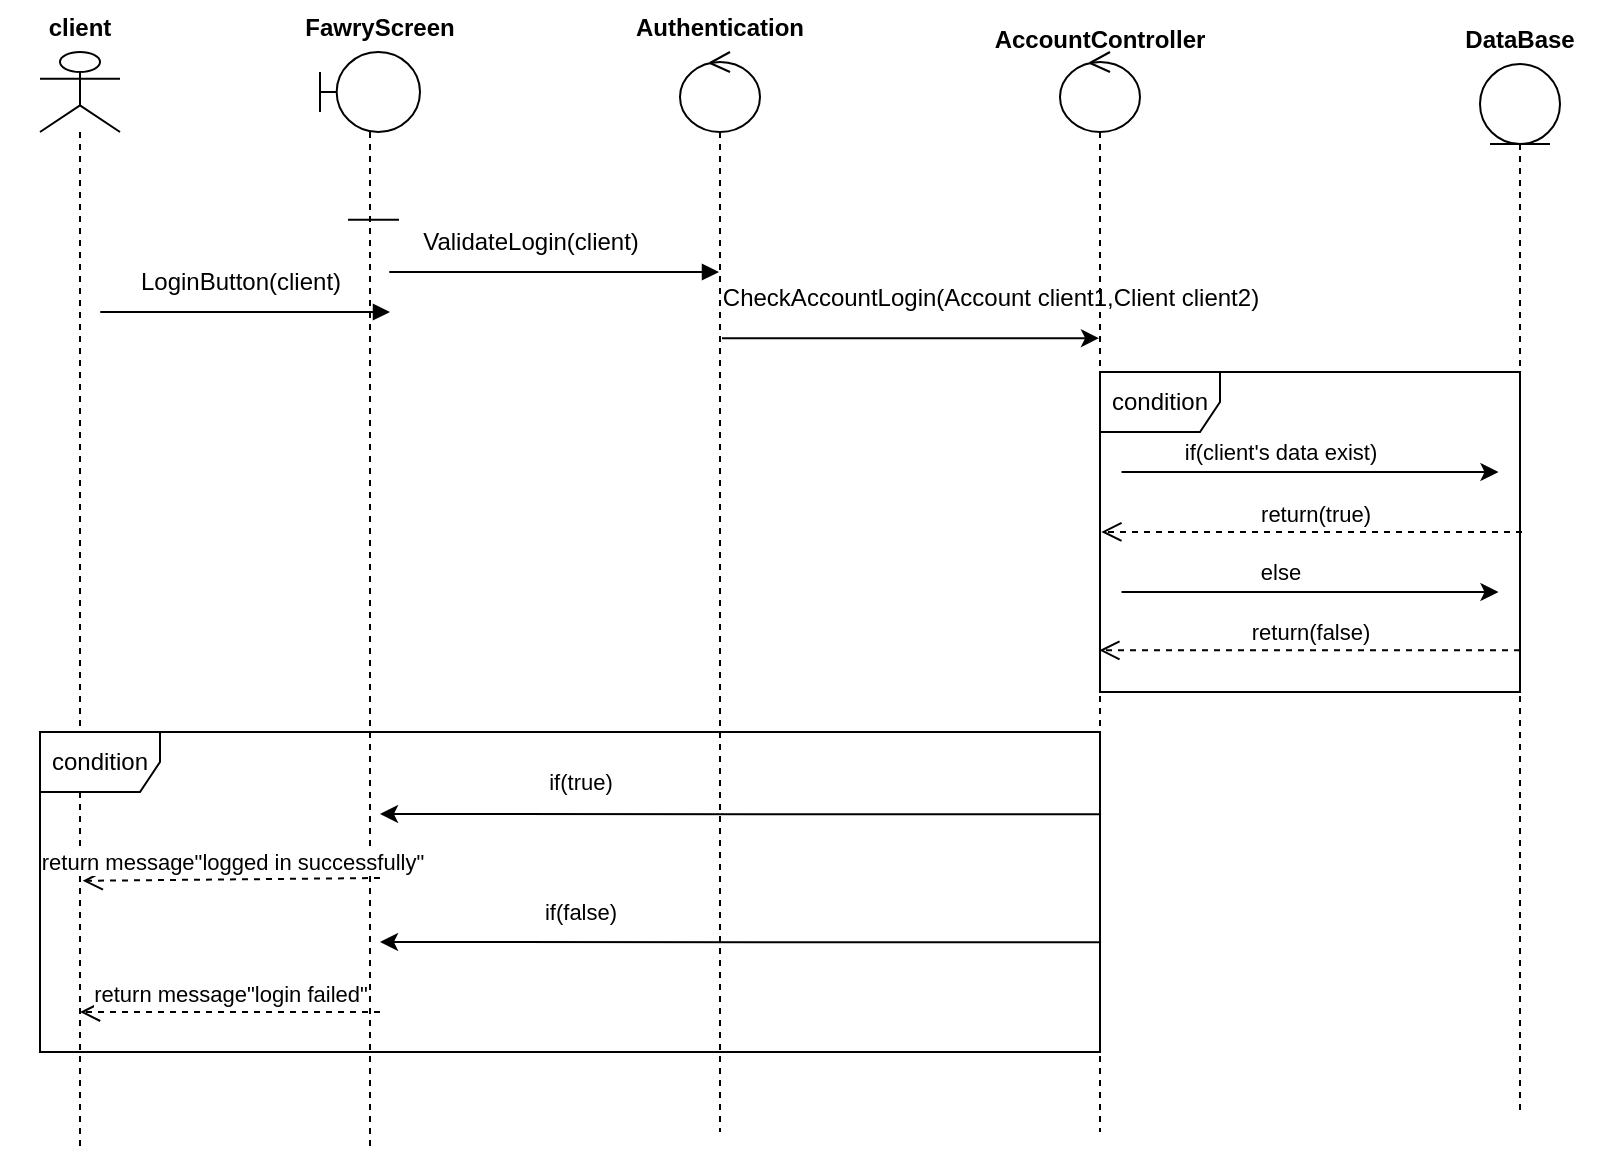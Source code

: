 <mxfile version="20.6.0" type="device"><diagram id="kgpKYQtTHZ0yAKxKKP6v" name="Page-1"><mxGraphModel dx="1643" dy="402" grid="1" gridSize="10" guides="1" tooltips="1" connect="1" arrows="1" fold="1" page="1" pageScale="1" pageWidth="850" pageHeight="1100" math="0" shadow="0"><root><mxCell id="0"/><mxCell id="1" parent="0"/><mxCell id="voy5HgjTP87YsNeDRMVe-30" value="" style="endArrow=classic;html=1;rounded=0;exitX=1.1;exitY=0.263;exitDx=0;exitDy=0;exitPerimeter=0;" parent="1" edge="1"><mxGeometry width="50" height="50" relative="1" as="geometry"><mxPoint x="351" y="223.08" as="sourcePoint"/><mxPoint x="539.5" y="223.08" as="targetPoint"/></mxGeometry></mxCell><mxCell id="voy5HgjTP87YsNeDRMVe-31" value="CheckAccountLogin(Account client1,Client client2)" style="text;html=1;align=center;verticalAlign=middle;resizable=0;points=[];autosize=1;strokeColor=none;fillColor=none;" parent="1" vertex="1"><mxGeometry x="340" y="188" width="290" height="30" as="geometry"/></mxCell><mxCell id="voy5HgjTP87YsNeDRMVe-32" value="" style="endArrow=none;html=1;rounded=0;entryX=-0.2;entryY=0.131;entryDx=0;entryDy=0;entryPerimeter=0;" parent="1" target="voy5HgjTP87YsNeDRMVe-25" edge="1"><mxGeometry width="50" height="50" relative="1" as="geometry"><mxPoint x="189.5" y="163.93" as="sourcePoint"/><mxPoint x="308" y="180.96" as="targetPoint"/><Array as="points"/></mxGeometry></mxCell><mxCell id="voy5HgjTP87YsNeDRMVe-33" value="" style="verticalAlign=bottom;endArrow=block;shadow=0;strokeWidth=1;" parent="1" edge="1"><mxGeometry relative="1" as="geometry"><mxPoint x="280" y="190" as="sourcePoint"/><mxPoint x="349.5" y="190" as="targetPoint"/><Array as="points"><mxPoint x="180" y="190"/></Array></mxGeometry></mxCell><mxCell id="voy5HgjTP87YsNeDRMVe-25" value="ValidateLogin(client)" style="text;html=1;align=center;verticalAlign=middle;resizable=0;points=[];autosize=1;strokeColor=none;fillColor=none;" parent="1" vertex="1"><mxGeometry x="190" y="160" width="130" height="30" as="geometry"/></mxCell><mxCell id="voy5HgjTP87YsNeDRMVe-18" value="LoginButton(client)" style="text;html=1;align=center;verticalAlign=middle;resizable=0;points=[];autosize=1;strokeColor=none;fillColor=none;" parent="1" vertex="1"><mxGeometry x="50" y="180" width="120" height="30" as="geometry"/></mxCell><mxCell id="voy5HgjTP87YsNeDRMVe-34" value="" style="verticalAlign=bottom;endArrow=block;shadow=0;strokeWidth=1;" parent="1" edge="1"><mxGeometry relative="1" as="geometry"><mxPoint x="130.5" y="210" as="sourcePoint"/><mxPoint x="185" y="210" as="targetPoint"/><Array as="points"><mxPoint x="35.5" y="210"/><mxPoint x="115.5" y="210"/></Array></mxGeometry></mxCell><mxCell id="E72-SlWIWdMfVYz1DR9e-1" value="" style="shape=umlLifeline;participant=umlActor;perimeter=lifelinePerimeter;whiteSpace=wrap;html=1;container=1;collapsible=0;recursiveResize=0;verticalAlign=top;spacingTop=36;outlineConnect=0;" vertex="1" parent="1"><mxGeometry x="10" y="80" width="40" height="550" as="geometry"/></mxCell><mxCell id="E72-SlWIWdMfVYz1DR9e-2" value="client" style="text;align=center;fontStyle=1;verticalAlign=middle;spacingLeft=3;spacingRight=3;strokeColor=none;rotatable=0;points=[[0,0.5],[1,0.5]];portConstraint=eastwest;" vertex="1" parent="1"><mxGeometry x="-10" y="54" width="80" height="26" as="geometry"/></mxCell><mxCell id="E72-SlWIWdMfVYz1DR9e-3" value="" style="shape=umlLifeline;participant=umlBoundary;perimeter=lifelinePerimeter;whiteSpace=wrap;html=1;container=1;collapsible=0;recursiveResize=0;verticalAlign=top;spacingTop=36;outlineConnect=0;" vertex="1" parent="1"><mxGeometry x="150" y="80" width="50" height="550" as="geometry"/></mxCell><mxCell id="E72-SlWIWdMfVYz1DR9e-4" value="" style="shape=umlLifeline;participant=umlControl;perimeter=lifelinePerimeter;whiteSpace=wrap;html=1;container=1;collapsible=0;recursiveResize=0;verticalAlign=top;spacingTop=36;outlineConnect=0;" vertex="1" parent="1"><mxGeometry x="330" y="80" width="40" height="540" as="geometry"/></mxCell><mxCell id="E72-SlWIWdMfVYz1DR9e-5" value="" style="shape=umlLifeline;participant=umlEntity;perimeter=lifelinePerimeter;whiteSpace=wrap;html=1;container=1;collapsible=0;recursiveResize=0;verticalAlign=top;spacingTop=36;outlineConnect=0;" vertex="1" parent="1"><mxGeometry x="730" y="86" width="40" height="524" as="geometry"/></mxCell><mxCell id="E72-SlWIWdMfVYz1DR9e-6" value="" style="shape=umlLifeline;participant=umlControl;perimeter=lifelinePerimeter;whiteSpace=wrap;html=1;container=1;collapsible=0;recursiveResize=0;verticalAlign=top;spacingTop=36;outlineConnect=0;" vertex="1" parent="1"><mxGeometry x="520" y="80" width="40" height="540" as="geometry"/></mxCell><mxCell id="E72-SlWIWdMfVYz1DR9e-7" value="Authentication" style="text;align=center;fontStyle=1;verticalAlign=middle;spacingLeft=3;spacingRight=3;strokeColor=none;rotatable=0;points=[[0,0.5],[1,0.5]];portConstraint=eastwest;" vertex="1" parent="1"><mxGeometry x="310" y="54" width="80" height="26" as="geometry"/></mxCell><mxCell id="E72-SlWIWdMfVYz1DR9e-8" value="FawryScreen" style="text;align=center;fontStyle=1;verticalAlign=middle;spacingLeft=3;spacingRight=3;strokeColor=none;rotatable=0;points=[[0,0.5],[1,0.5]];portConstraint=eastwest;" vertex="1" parent="1"><mxGeometry x="140" y="54" width="80" height="26" as="geometry"/></mxCell><mxCell id="E72-SlWIWdMfVYz1DR9e-9" value="AccountController" style="text;align=center;fontStyle=1;verticalAlign=middle;spacingLeft=3;spacingRight=3;strokeColor=none;rotatable=0;points=[[0,0.5],[1,0.5]];portConstraint=eastwest;" vertex="1" parent="1"><mxGeometry x="500" y="60" width="80" height="26" as="geometry"/></mxCell><mxCell id="E72-SlWIWdMfVYz1DR9e-10" value="DataBase" style="text;align=center;fontStyle=1;verticalAlign=middle;spacingLeft=3;spacingRight=3;strokeColor=none;rotatable=0;points=[[0,0.5],[1,0.5]];portConstraint=eastwest;" vertex="1" parent="1"><mxGeometry x="710" y="60" width="80" height="26" as="geometry"/></mxCell><mxCell id="E72-SlWIWdMfVYz1DR9e-11" value="condition" style="shape=umlFrame;whiteSpace=wrap;html=1;" vertex="1" parent="1"><mxGeometry x="540" y="240" width="210" height="160" as="geometry"/></mxCell><mxCell id="E72-SlWIWdMfVYz1DR9e-14" value="if(client's data exist)" style="endArrow=classic;html=1;rounded=0;exitX=1.1;exitY=0.263;exitDx=0;exitDy=0;exitPerimeter=0;" edge="1" parent="1"><mxGeometry x="-0.159" y="10" width="50" height="50" relative="1" as="geometry"><mxPoint x="550.75" y="290.0" as="sourcePoint"/><mxPoint x="739.25" y="290.0" as="targetPoint"/><mxPoint as="offset"/></mxGeometry></mxCell><mxCell id="E72-SlWIWdMfVYz1DR9e-15" value="&amp;nbsp;return(true)" style="html=1;verticalAlign=bottom;endArrow=open;dashed=1;endSize=8;rounded=0;exitX=1;exitY=0.727;exitDx=0;exitDy=0;exitPerimeter=0;" edge="1" parent="1"><mxGeometry relative="1" as="geometry"><mxPoint x="751" y="319.97" as="sourcePoint"/><mxPoint x="540.667" y="319.97" as="targetPoint"/></mxGeometry></mxCell><mxCell id="E72-SlWIWdMfVYz1DR9e-16" value="else" style="endArrow=classic;html=1;rounded=0;exitX=1.1;exitY=0.263;exitDx=0;exitDy=0;exitPerimeter=0;" edge="1" parent="1"><mxGeometry x="-0.159" y="10" width="50" height="50" relative="1" as="geometry"><mxPoint x="550.75" y="350" as="sourcePoint"/><mxPoint x="739.25" y="350" as="targetPoint"/><mxPoint as="offset"/></mxGeometry></mxCell><mxCell id="E72-SlWIWdMfVYz1DR9e-17" value="return(false)" style="html=1;verticalAlign=bottom;endArrow=open;dashed=1;endSize=8;rounded=0;exitX=1;exitY=0.727;exitDx=0;exitDy=0;exitPerimeter=0;" edge="1" parent="1"><mxGeometry relative="1" as="geometry"><mxPoint x="750" y="379.17" as="sourcePoint"/><mxPoint x="539.667" y="379.17" as="targetPoint"/></mxGeometry></mxCell><mxCell id="E72-SlWIWdMfVYz1DR9e-18" value="condition" style="shape=umlFrame;whiteSpace=wrap;html=1;" vertex="1" parent="1"><mxGeometry x="10" y="420" width="530" height="160" as="geometry"/></mxCell><mxCell id="E72-SlWIWdMfVYz1DR9e-19" value="if(true)" style="endArrow=classic;html=1;rounded=0;exitX=1.001;exitY=0.357;exitDx=0;exitDy=0;exitPerimeter=0;" edge="1" parent="1"><mxGeometry x="0.445" y="-16" width="50" height="50" relative="1" as="geometry"><mxPoint x="540.53" y="461.12" as="sourcePoint"/><mxPoint x="180" y="461" as="targetPoint"/><mxPoint as="offset"/></mxGeometry></mxCell><mxCell id="E72-SlWIWdMfVYz1DR9e-21" value="return message&quot;logged in successfully&quot;" style="html=1;verticalAlign=bottom;endArrow=open;dashed=1;endSize=8;rounded=0;entryX=0.001;entryY=0.54;entryDx=0;entryDy=0;entryPerimeter=0;" edge="1" parent="1"><mxGeometry relative="1" as="geometry"><mxPoint x="180" y="493" as="sourcePoint"/><mxPoint x="31.35" y="494.4" as="targetPoint"/></mxGeometry></mxCell><mxCell id="E72-SlWIWdMfVYz1DR9e-22" value="return message&quot;login failed&quot;" style="html=1;verticalAlign=bottom;endArrow=open;dashed=1;endSize=8;rounded=0;" edge="1" parent="1"><mxGeometry relative="1" as="geometry"><mxPoint x="180" y="560" as="sourcePoint"/><mxPoint x="30" y="560" as="targetPoint"/></mxGeometry></mxCell><mxCell id="E72-SlWIWdMfVYz1DR9e-23" value="if(false)" style="endArrow=classic;html=1;rounded=0;exitX=1.001;exitY=0.357;exitDx=0;exitDy=0;exitPerimeter=0;" edge="1" parent="1"><mxGeometry x="0.445" y="-15" width="50" height="50" relative="1" as="geometry"><mxPoint x="540.53" y="525.12" as="sourcePoint"/><mxPoint x="180" y="525" as="targetPoint"/><mxPoint as="offset"/></mxGeometry></mxCell></root></mxGraphModel></diagram></mxfile>